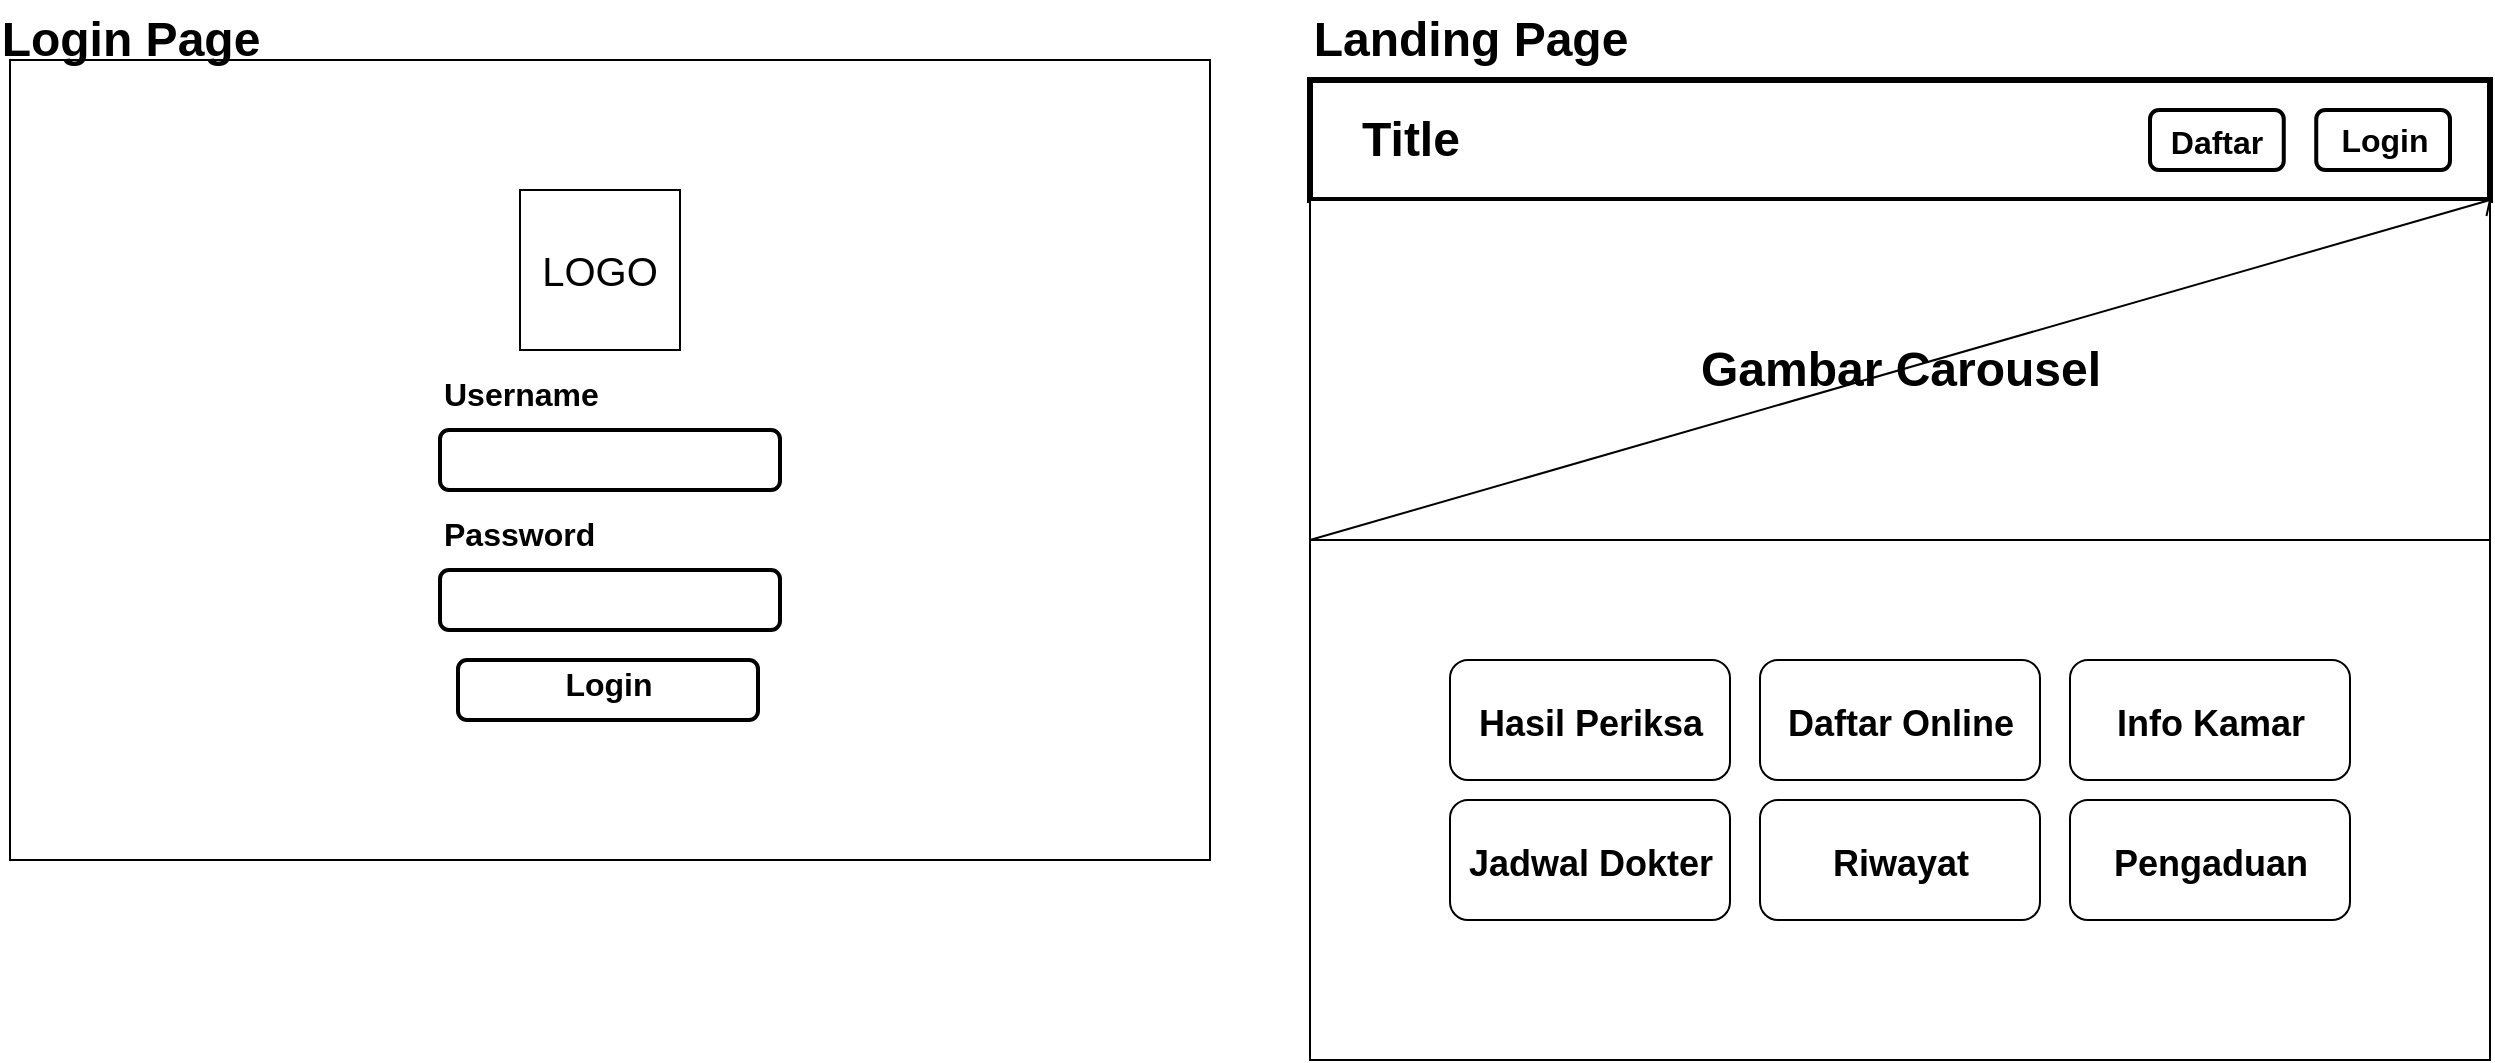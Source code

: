 <mxfile version="26.2.14">
  <diagram id="piDafpqhtRUU5qUU-vj8" name="Page-1">
    <mxGraphModel dx="1342" dy="737" grid="1" gridSize="10" guides="1" tooltips="1" connect="1" arrows="1" fold="1" page="1" pageScale="1" pageWidth="827" pageHeight="1169" math="0" shadow="0">
      <root>
        <mxCell id="0" />
        <mxCell id="1" parent="0" />
        <mxCell id="LowavjY-TqfCx_Q-BY-E-20" value="" style="group" vertex="1" connectable="0" parent="1">
          <mxGeometry x="20" width="600" height="430" as="geometry" />
        </mxCell>
        <mxCell id="LowavjY-TqfCx_Q-BY-E-17" value="" style="group" vertex="1" connectable="0" parent="LowavjY-TqfCx_Q-BY-E-20">
          <mxGeometry y="30" width="600" height="400" as="geometry" />
        </mxCell>
        <mxCell id="LowavjY-TqfCx_Q-BY-E-1" value="" style="rounded=0;whiteSpace=wrap;html=1;" vertex="1" parent="LowavjY-TqfCx_Q-BY-E-17">
          <mxGeometry width="600" height="400" as="geometry" />
        </mxCell>
        <mxCell id="LowavjY-TqfCx_Q-BY-E-2" value="" style="rounded=1;whiteSpace=wrap;html=1;strokeWidth=2;" vertex="1" parent="LowavjY-TqfCx_Q-BY-E-17">
          <mxGeometry x="215" y="185" width="170" height="30" as="geometry" />
        </mxCell>
        <mxCell id="LowavjY-TqfCx_Q-BY-E-4" value="&lt;font style=&quot;font-size: 16px;&quot;&gt;Username&lt;/font&gt;" style="text;strokeColor=none;fillColor=none;html=1;fontSize=24;fontStyle=1;verticalAlign=middle;align=left;" vertex="1" parent="LowavjY-TqfCx_Q-BY-E-17">
          <mxGeometry x="215" y="145" width="100" height="40" as="geometry" />
        </mxCell>
        <mxCell id="LowavjY-TqfCx_Q-BY-E-5" value="" style="rounded=1;whiteSpace=wrap;html=1;strokeWidth=2;" vertex="1" parent="LowavjY-TqfCx_Q-BY-E-17">
          <mxGeometry x="215" y="255" width="170" height="30" as="geometry" />
        </mxCell>
        <mxCell id="LowavjY-TqfCx_Q-BY-E-6" value="&lt;font style=&quot;font-size: 16px;&quot;&gt;Password&lt;/font&gt;" style="text;strokeColor=none;fillColor=none;html=1;fontSize=24;fontStyle=1;verticalAlign=middle;align=left;" vertex="1" parent="LowavjY-TqfCx_Q-BY-E-17">
          <mxGeometry x="215" y="215" width="100" height="40" as="geometry" />
        </mxCell>
        <mxCell id="LowavjY-TqfCx_Q-BY-E-7" value="" style="whiteSpace=wrap;html=1;aspect=fixed;" vertex="1" parent="LowavjY-TqfCx_Q-BY-E-17">
          <mxGeometry x="255" y="65" width="80" height="80" as="geometry" />
        </mxCell>
        <mxCell id="LowavjY-TqfCx_Q-BY-E-11" value="" style="group;fontStyle=4" vertex="1" connectable="0" parent="LowavjY-TqfCx_Q-BY-E-17">
          <mxGeometry x="220" y="300" width="150" height="30" as="geometry" />
        </mxCell>
        <mxCell id="LowavjY-TqfCx_Q-BY-E-9" value="" style="rounded=1;whiteSpace=wrap;html=1;strokeWidth=2;" vertex="1" parent="LowavjY-TqfCx_Q-BY-E-11">
          <mxGeometry x="4" width="150" height="30" as="geometry" />
        </mxCell>
        <mxCell id="LowavjY-TqfCx_Q-BY-E-10" value="&lt;font style=&quot;font-size: 16px;&quot;&gt;Login&lt;/font&gt;" style="text;strokeColor=none;fillColor=none;html=1;fontSize=24;fontStyle=1;verticalAlign=middle;align=center;" vertex="1" parent="LowavjY-TqfCx_Q-BY-E-11">
          <mxGeometry x="50.88" width="56.25" height="20" as="geometry" />
        </mxCell>
        <mxCell id="LowavjY-TqfCx_Q-BY-E-16" value="&lt;font style=&quot;font-size: 20px;&quot;&gt;LOGO&lt;/font&gt;" style="text;html=1;align=center;verticalAlign=middle;whiteSpace=wrap;rounded=0;" vertex="1" parent="LowavjY-TqfCx_Q-BY-E-17">
          <mxGeometry x="265" y="90" width="60" height="30" as="geometry" />
        </mxCell>
        <mxCell id="LowavjY-TqfCx_Q-BY-E-19" value="Login Page" style="text;strokeColor=none;fillColor=none;html=1;fontSize=24;fontStyle=1;verticalAlign=middle;align=center;" vertex="1" parent="LowavjY-TqfCx_Q-BY-E-20">
          <mxGeometry x="10" width="100" height="40" as="geometry" />
        </mxCell>
        <mxCell id="LowavjY-TqfCx_Q-BY-E-50" value="" style="group" vertex="1" connectable="0" parent="1">
          <mxGeometry x="670" width="590" height="530" as="geometry" />
        </mxCell>
        <mxCell id="LowavjY-TqfCx_Q-BY-E-48" value="" style="group" vertex="1" connectable="0" parent="LowavjY-TqfCx_Q-BY-E-50">
          <mxGeometry y="40" width="590" height="490" as="geometry" />
        </mxCell>
        <mxCell id="LowavjY-TqfCx_Q-BY-E-21" value="" style="rounded=0;whiteSpace=wrap;html=1;" vertex="1" parent="LowavjY-TqfCx_Q-BY-E-48">
          <mxGeometry width="590" height="490" as="geometry" />
        </mxCell>
        <mxCell id="LowavjY-TqfCx_Q-BY-E-22" value="" style="rounded=0;whiteSpace=wrap;html=1;strokeWidth=3;" vertex="1" parent="LowavjY-TqfCx_Q-BY-E-48">
          <mxGeometry width="590" height="60" as="geometry" />
        </mxCell>
        <mxCell id="LowavjY-TqfCx_Q-BY-E-23" value="Title" style="text;strokeColor=none;fillColor=none;html=1;fontSize=24;fontStyle=1;verticalAlign=middle;align=center;" vertex="1" parent="LowavjY-TqfCx_Q-BY-E-48">
          <mxGeometry y="10" width="100" height="40" as="geometry" />
        </mxCell>
        <mxCell id="LowavjY-TqfCx_Q-BY-E-30" value="" style="group" vertex="1" connectable="0" parent="LowavjY-TqfCx_Q-BY-E-48">
          <mxGeometry x="420" y="15" width="66.88" height="30" as="geometry" />
        </mxCell>
        <mxCell id="LowavjY-TqfCx_Q-BY-E-28" value="" style="rounded=1;whiteSpace=wrap;html=1;strokeWidth=2;" vertex="1" parent="LowavjY-TqfCx_Q-BY-E-30">
          <mxGeometry width="66.88" height="30" as="geometry" />
        </mxCell>
        <mxCell id="LowavjY-TqfCx_Q-BY-E-29" value="&lt;font style=&quot;font-size: 16px;&quot;&gt;Daftar&lt;/font&gt;" style="text;strokeColor=none;fillColor=none;html=1;fontSize=24;fontStyle=1;verticalAlign=middle;align=center;" vertex="1" parent="LowavjY-TqfCx_Q-BY-E-30">
          <mxGeometry x="5.31" y="4" width="56.25" height="20" as="geometry" />
        </mxCell>
        <mxCell id="LowavjY-TqfCx_Q-BY-E-31" value="" style="group" vertex="1" connectable="0" parent="LowavjY-TqfCx_Q-BY-E-48">
          <mxGeometry x="503.12" y="15" width="66.88" height="30" as="geometry" />
        </mxCell>
        <mxCell id="LowavjY-TqfCx_Q-BY-E-26" value="" style="rounded=1;whiteSpace=wrap;html=1;strokeWidth=2;" vertex="1" parent="LowavjY-TqfCx_Q-BY-E-31">
          <mxGeometry width="66.88" height="30" as="geometry" />
        </mxCell>
        <mxCell id="LowavjY-TqfCx_Q-BY-E-27" value="&lt;font style=&quot;font-size: 16px;&quot;&gt;Login&lt;/font&gt;" style="text;strokeColor=none;fillColor=none;html=1;fontSize=24;fontStyle=1;verticalAlign=middle;align=center;" vertex="1" parent="LowavjY-TqfCx_Q-BY-E-31">
          <mxGeometry x="5.32" y="3" width="56.25" height="20" as="geometry" />
        </mxCell>
        <mxCell id="LowavjY-TqfCx_Q-BY-E-32" value="" style="rounded=0;whiteSpace=wrap;html=1;glass=0;shadow=0;" vertex="1" parent="LowavjY-TqfCx_Q-BY-E-48">
          <mxGeometry y="60" width="590" height="170" as="geometry" />
        </mxCell>
        <mxCell id="LowavjY-TqfCx_Q-BY-E-33" value="" style="endArrow=none;html=1;rounded=0;exitX=0;exitY=1;exitDx=0;exitDy=0;entryX=0.997;entryY=0.047;entryDx=0;entryDy=0;entryPerimeter=0;" edge="1" parent="LowavjY-TqfCx_Q-BY-E-48" source="LowavjY-TqfCx_Q-BY-E-32" target="LowavjY-TqfCx_Q-BY-E-32">
          <mxGeometry width="50" height="50" relative="1" as="geometry">
            <mxPoint x="200" y="220" as="sourcePoint" />
            <mxPoint x="250" y="170" as="targetPoint" />
            <Array as="points">
              <mxPoint x="590" y="60" />
            </Array>
          </mxGeometry>
        </mxCell>
        <mxCell id="LowavjY-TqfCx_Q-BY-E-34" value="Gambar Carousel" style="text;strokeColor=none;fillColor=none;html=1;fontSize=24;fontStyle=1;verticalAlign=middle;align=center;" vertex="1" parent="LowavjY-TqfCx_Q-BY-E-48">
          <mxGeometry x="245" y="125" width="100" height="40" as="geometry" />
        </mxCell>
        <mxCell id="LowavjY-TqfCx_Q-BY-E-36" value="" style="rounded=1;whiteSpace=wrap;html=1;" vertex="1" parent="LowavjY-TqfCx_Q-BY-E-48">
          <mxGeometry x="70" y="290" width="140" height="60" as="geometry" />
        </mxCell>
        <mxCell id="LowavjY-TqfCx_Q-BY-E-37" value="&lt;font style=&quot;font-size: 18px;&quot;&gt;Hasil Periksa&lt;/font&gt;" style="text;strokeColor=none;fillColor=none;html=1;fontSize=24;fontStyle=1;verticalAlign=middle;align=center;" vertex="1" parent="LowavjY-TqfCx_Q-BY-E-48">
          <mxGeometry x="90" y="300" width="100" height="40" as="geometry" />
        </mxCell>
        <mxCell id="LowavjY-TqfCx_Q-BY-E-38" value="" style="rounded=1;whiteSpace=wrap;html=1;" vertex="1" parent="LowavjY-TqfCx_Q-BY-E-48">
          <mxGeometry x="225" y="290" width="140" height="60" as="geometry" />
        </mxCell>
        <mxCell id="LowavjY-TqfCx_Q-BY-E-39" value="&lt;font style=&quot;font-size: 18px;&quot;&gt;Daftar Online&lt;/font&gt;" style="text;strokeColor=none;fillColor=none;html=1;fontSize=24;fontStyle=1;verticalAlign=middle;align=center;" vertex="1" parent="LowavjY-TqfCx_Q-BY-E-48">
          <mxGeometry x="245" y="300" width="100" height="40" as="geometry" />
        </mxCell>
        <mxCell id="LowavjY-TqfCx_Q-BY-E-40" value="" style="rounded=1;whiteSpace=wrap;html=1;" vertex="1" parent="LowavjY-TqfCx_Q-BY-E-48">
          <mxGeometry x="380" y="290" width="140" height="60" as="geometry" />
        </mxCell>
        <mxCell id="LowavjY-TqfCx_Q-BY-E-41" value="&lt;font style=&quot;font-size: 18px;&quot;&gt;Info Kamar&lt;/font&gt;" style="text;strokeColor=none;fillColor=none;html=1;fontSize=24;fontStyle=1;verticalAlign=middle;align=center;" vertex="1" parent="LowavjY-TqfCx_Q-BY-E-48">
          <mxGeometry x="400" y="300" width="100" height="40" as="geometry" />
        </mxCell>
        <mxCell id="LowavjY-TqfCx_Q-BY-E-42" value="" style="rounded=1;whiteSpace=wrap;html=1;" vertex="1" parent="LowavjY-TqfCx_Q-BY-E-48">
          <mxGeometry x="70" y="360" width="140" height="60" as="geometry" />
        </mxCell>
        <mxCell id="LowavjY-TqfCx_Q-BY-E-43" value="&lt;font style=&quot;font-size: 18px;&quot;&gt;Jadwal Dokter&lt;/font&gt;" style="text;strokeColor=none;fillColor=none;html=1;fontSize=24;fontStyle=1;verticalAlign=middle;align=center;" vertex="1" parent="LowavjY-TqfCx_Q-BY-E-48">
          <mxGeometry x="90" y="370" width="100" height="40" as="geometry" />
        </mxCell>
        <mxCell id="LowavjY-TqfCx_Q-BY-E-44" value="" style="rounded=1;whiteSpace=wrap;html=1;" vertex="1" parent="LowavjY-TqfCx_Q-BY-E-48">
          <mxGeometry x="225" y="360" width="140" height="60" as="geometry" />
        </mxCell>
        <mxCell id="LowavjY-TqfCx_Q-BY-E-45" value="&lt;font style=&quot;font-size: 18px;&quot;&gt;Riwayat&lt;/font&gt;" style="text;strokeColor=none;fillColor=none;html=1;fontSize=24;fontStyle=1;verticalAlign=middle;align=center;" vertex="1" parent="LowavjY-TqfCx_Q-BY-E-48">
          <mxGeometry x="245" y="370" width="100" height="40" as="geometry" />
        </mxCell>
        <mxCell id="LowavjY-TqfCx_Q-BY-E-46" value="" style="rounded=1;whiteSpace=wrap;html=1;" vertex="1" parent="LowavjY-TqfCx_Q-BY-E-48">
          <mxGeometry x="380" y="360" width="140" height="60" as="geometry" />
        </mxCell>
        <mxCell id="LowavjY-TqfCx_Q-BY-E-47" value="&lt;font style=&quot;font-size: 18px;&quot;&gt;Pengaduan&lt;/font&gt;" style="text;strokeColor=none;fillColor=none;html=1;fontSize=24;fontStyle=1;verticalAlign=middle;align=center;" vertex="1" parent="LowavjY-TqfCx_Q-BY-E-48">
          <mxGeometry x="400" y="370" width="100" height="40" as="geometry" />
        </mxCell>
        <mxCell id="LowavjY-TqfCx_Q-BY-E-49" value="Landing Page" style="text;strokeColor=none;fillColor=none;html=1;fontSize=24;fontStyle=1;verticalAlign=middle;align=center;" vertex="1" parent="LowavjY-TqfCx_Q-BY-E-50">
          <mxGeometry x="30" width="100" height="40" as="geometry" />
        </mxCell>
      </root>
    </mxGraphModel>
  </diagram>
</mxfile>
